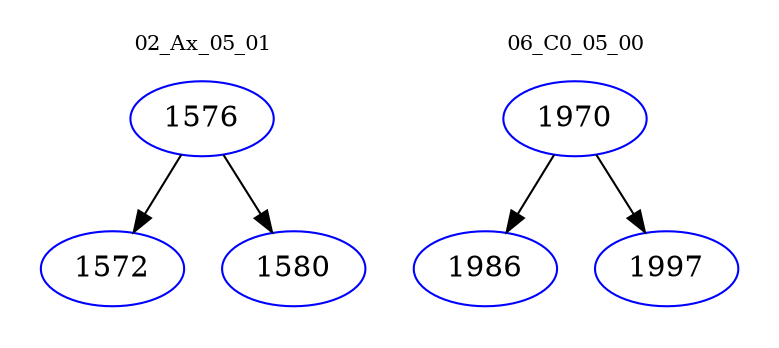 digraph{
subgraph cluster_0 {
color = white
label = "02_Ax_05_01";
fontsize=10;
T0_1576 [label="1576", color="blue"]
T0_1576 -> T0_1572 [color="black"]
T0_1572 [label="1572", color="blue"]
T0_1576 -> T0_1580 [color="black"]
T0_1580 [label="1580", color="blue"]
}
subgraph cluster_1 {
color = white
label = "06_C0_05_00";
fontsize=10;
T1_1970 [label="1970", color="blue"]
T1_1970 -> T1_1986 [color="black"]
T1_1986 [label="1986", color="blue"]
T1_1970 -> T1_1997 [color="black"]
T1_1997 [label="1997", color="blue"]
}
}
